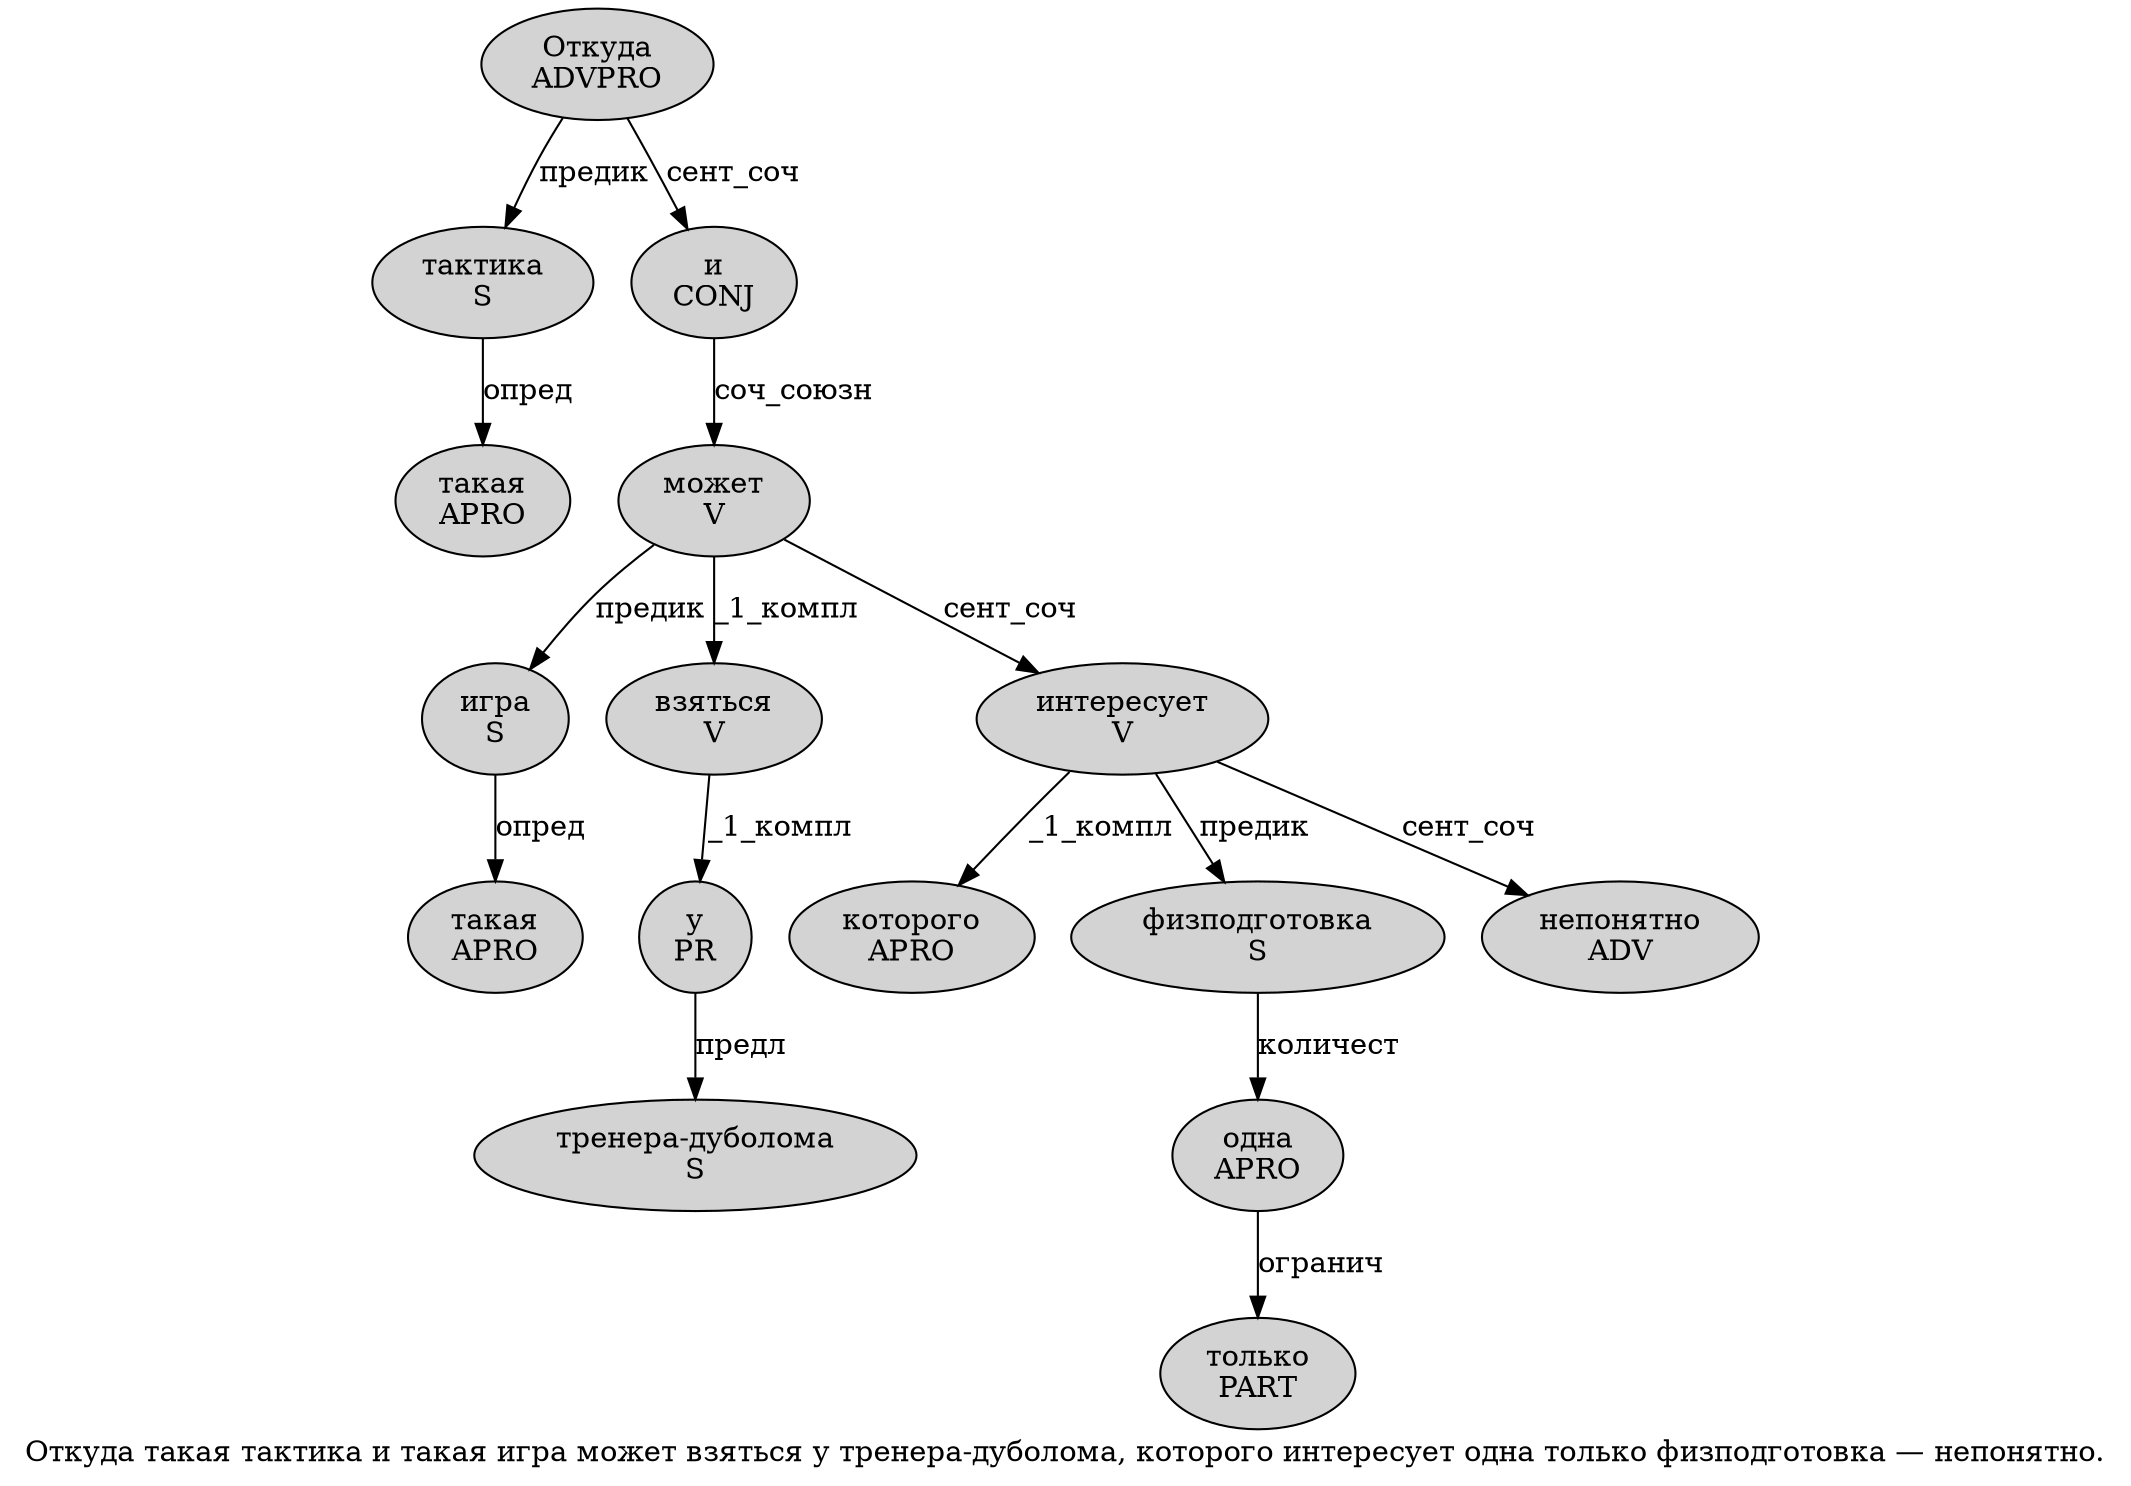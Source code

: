 digraph SENTENCE_3550 {
	graph [label="Откуда такая тактика и такая игра может взяться у тренера-дуболома, которого интересует одна только физподготовка — непонятно."]
	node [style=filled]
		0 [label="Откуда
ADVPRO" color="" fillcolor=lightgray penwidth=1 shape=ellipse]
		1 [label="такая
APRO" color="" fillcolor=lightgray penwidth=1 shape=ellipse]
		2 [label="тактика
S" color="" fillcolor=lightgray penwidth=1 shape=ellipse]
		3 [label="и
CONJ" color="" fillcolor=lightgray penwidth=1 shape=ellipse]
		4 [label="такая
APRO" color="" fillcolor=lightgray penwidth=1 shape=ellipse]
		5 [label="игра
S" color="" fillcolor=lightgray penwidth=1 shape=ellipse]
		6 [label="может
V" color="" fillcolor=lightgray penwidth=1 shape=ellipse]
		7 [label="взяться
V" color="" fillcolor=lightgray penwidth=1 shape=ellipse]
		8 [label="у
PR" color="" fillcolor=lightgray penwidth=1 shape=ellipse]
		9 [label="тренера-дуболома
S" color="" fillcolor=lightgray penwidth=1 shape=ellipse]
		11 [label="которого
APRO" color="" fillcolor=lightgray penwidth=1 shape=ellipse]
		12 [label="интересует
V" color="" fillcolor=lightgray penwidth=1 shape=ellipse]
		13 [label="одна
APRO" color="" fillcolor=lightgray penwidth=1 shape=ellipse]
		14 [label="только
PART" color="" fillcolor=lightgray penwidth=1 shape=ellipse]
		15 [label="физподготовка
S" color="" fillcolor=lightgray penwidth=1 shape=ellipse]
		17 [label="непонятно
ADV" color="" fillcolor=lightgray penwidth=1 shape=ellipse]
			6 -> 5 [label="предик"]
			6 -> 7 [label="_1_компл"]
			6 -> 12 [label="сент_соч"]
			3 -> 6 [label="соч_союзн"]
			7 -> 8 [label="_1_компл"]
			8 -> 9 [label="предл"]
			0 -> 2 [label="предик"]
			0 -> 3 [label="сент_соч"]
			15 -> 13 [label="количест"]
			2 -> 1 [label="опред"]
			13 -> 14 [label="огранич"]
			12 -> 11 [label="_1_компл"]
			12 -> 15 [label="предик"]
			12 -> 17 [label="сент_соч"]
			5 -> 4 [label="опред"]
}